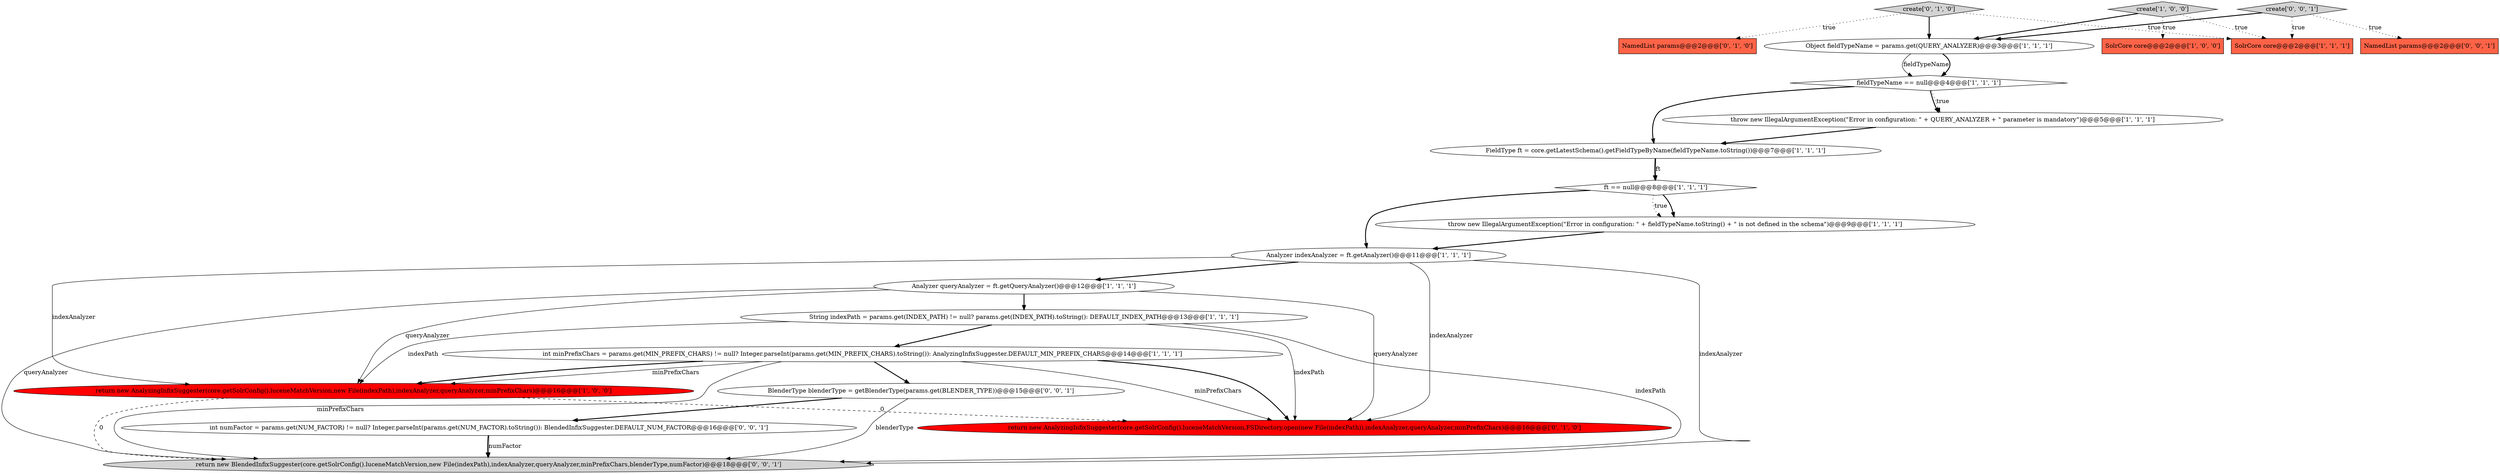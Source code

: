 digraph {
9 [style = filled, label = "int minPrefixChars = params.get(MIN_PREFIX_CHARS) != null? Integer.parseInt(params.get(MIN_PREFIX_CHARS).toString()): AnalyzingInfixSuggester.DEFAULT_MIN_PREFIX_CHARS@@@14@@@['1', '1', '1']", fillcolor = white, shape = ellipse image = "AAA0AAABBB1BBB"];
12 [style = filled, label = "FieldType ft = core.getLatestSchema().getFieldTypeByName(fieldTypeName.toString())@@@7@@@['1', '1', '1']", fillcolor = white, shape = ellipse image = "AAA0AAABBB1BBB"];
4 [style = filled, label = "SolrCore core@@@2@@@['1', '0', '0']", fillcolor = tomato, shape = box image = "AAA0AAABBB1BBB"];
14 [style = filled, label = "create['0', '1', '0']", fillcolor = lightgray, shape = diamond image = "AAA0AAABBB2BBB"];
21 [style = filled, label = "return new BlendedInfixSuggester(core.getSolrConfig().luceneMatchVersion,new File(indexPath),indexAnalyzer,queryAnalyzer,minPrefixChars,blenderType,numFactor)@@@18@@@['0', '0', '1']", fillcolor = lightgray, shape = ellipse image = "AAA0AAABBB3BBB"];
0 [style = filled, label = "Object fieldTypeName = params.get(QUERY_ANALYZER)@@@3@@@['1', '1', '1']", fillcolor = white, shape = ellipse image = "AAA0AAABBB1BBB"];
15 [style = filled, label = "NamedList params@@@2@@@['0', '1', '0']", fillcolor = tomato, shape = box image = "AAA0AAABBB2BBB"];
18 [style = filled, label = "BlenderType blenderType = getBlenderType(params.get(BLENDER_TYPE))@@@15@@@['0', '0', '1']", fillcolor = white, shape = ellipse image = "AAA0AAABBB3BBB"];
13 [style = filled, label = "SolrCore core@@@2@@@['1', '1', '1']", fillcolor = tomato, shape = box image = "AAA0AAABBB1BBB"];
10 [style = filled, label = "fieldTypeName == null@@@4@@@['1', '1', '1']", fillcolor = white, shape = diamond image = "AAA0AAABBB1BBB"];
11 [style = filled, label = "return new AnalyzingInfixSuggester(core.getSolrConfig().luceneMatchVersion,new File(indexPath),indexAnalyzer,queryAnalyzer,minPrefixChars)@@@16@@@['1', '0', '0']", fillcolor = red, shape = ellipse image = "AAA1AAABBB1BBB"];
2 [style = filled, label = "Analyzer indexAnalyzer = ft.getAnalyzer()@@@11@@@['1', '1', '1']", fillcolor = white, shape = ellipse image = "AAA0AAABBB1BBB"];
3 [style = filled, label = "ft == null@@@8@@@['1', '1', '1']", fillcolor = white, shape = diamond image = "AAA0AAABBB1BBB"];
7 [style = filled, label = "String indexPath = params.get(INDEX_PATH) != null? params.get(INDEX_PATH).toString(): DEFAULT_INDEX_PATH@@@13@@@['1', '1', '1']", fillcolor = white, shape = ellipse image = "AAA0AAABBB1BBB"];
16 [style = filled, label = "return new AnalyzingInfixSuggester(core.getSolrConfig().luceneMatchVersion,FSDirectory.open(new File(indexPath)),indexAnalyzer,queryAnalyzer,minPrefixChars)@@@16@@@['0', '1', '0']", fillcolor = red, shape = ellipse image = "AAA1AAABBB2BBB"];
1 [style = filled, label = "throw new IllegalArgumentException(\"Error in configuration: \" + QUERY_ANALYZER + \" parameter is mandatory\")@@@5@@@['1', '1', '1']", fillcolor = white, shape = ellipse image = "AAA0AAABBB1BBB"];
6 [style = filled, label = "Analyzer queryAnalyzer = ft.getQueryAnalyzer()@@@12@@@['1', '1', '1']", fillcolor = white, shape = ellipse image = "AAA0AAABBB1BBB"];
5 [style = filled, label = "create['1', '0', '0']", fillcolor = lightgray, shape = diamond image = "AAA0AAABBB1BBB"];
17 [style = filled, label = "NamedList params@@@2@@@['0', '0', '1']", fillcolor = tomato, shape = box image = "AAA0AAABBB3BBB"];
19 [style = filled, label = "create['0', '0', '1']", fillcolor = lightgray, shape = diamond image = "AAA0AAABBB3BBB"];
20 [style = filled, label = "int numFactor = params.get(NUM_FACTOR) != null? Integer.parseInt(params.get(NUM_FACTOR).toString()): BlendedInfixSuggester.DEFAULT_NUM_FACTOR@@@16@@@['0', '0', '1']", fillcolor = white, shape = ellipse image = "AAA0AAABBB3BBB"];
8 [style = filled, label = "throw new IllegalArgumentException(\"Error in configuration: \" + fieldTypeName.toString() + \" is not defined in the schema\")@@@9@@@['1', '1', '1']", fillcolor = white, shape = ellipse image = "AAA0AAABBB1BBB"];
2->11 [style = solid, label="indexAnalyzer"];
0->10 [style = solid, label="fieldTypeName"];
9->11 [style = solid, label="minPrefixChars"];
9->11 [style = bold, label=""];
2->16 [style = solid, label="indexAnalyzer"];
19->17 [style = dotted, label="true"];
2->6 [style = bold, label=""];
11->16 [style = dashed, label="0"];
7->21 [style = solid, label="indexPath"];
2->21 [style = solid, label="indexAnalyzer"];
18->21 [style = solid, label="blenderType"];
9->16 [style = solid, label="minPrefixChars"];
19->13 [style = dotted, label="true"];
20->21 [style = solid, label="numFactor"];
9->16 [style = bold, label=""];
14->13 [style = dotted, label="true"];
5->4 [style = dotted, label="true"];
7->16 [style = solid, label="indexPath"];
19->0 [style = bold, label=""];
20->21 [style = bold, label=""];
7->9 [style = bold, label=""];
18->20 [style = bold, label=""];
5->13 [style = dotted, label="true"];
0->10 [style = bold, label=""];
14->15 [style = dotted, label="true"];
9->18 [style = bold, label=""];
6->21 [style = solid, label="queryAnalyzer"];
3->2 [style = bold, label=""];
8->2 [style = bold, label=""];
5->0 [style = bold, label=""];
14->0 [style = bold, label=""];
10->12 [style = bold, label=""];
3->8 [style = bold, label=""];
6->11 [style = solid, label="queryAnalyzer"];
7->11 [style = solid, label="indexPath"];
1->12 [style = bold, label=""];
9->21 [style = solid, label="minPrefixChars"];
12->3 [style = bold, label=""];
10->1 [style = dotted, label="true"];
6->7 [style = bold, label=""];
10->1 [style = bold, label=""];
3->8 [style = dotted, label="true"];
6->16 [style = solid, label="queryAnalyzer"];
12->3 [style = solid, label="ft"];
11->21 [style = dashed, label="0"];
}
